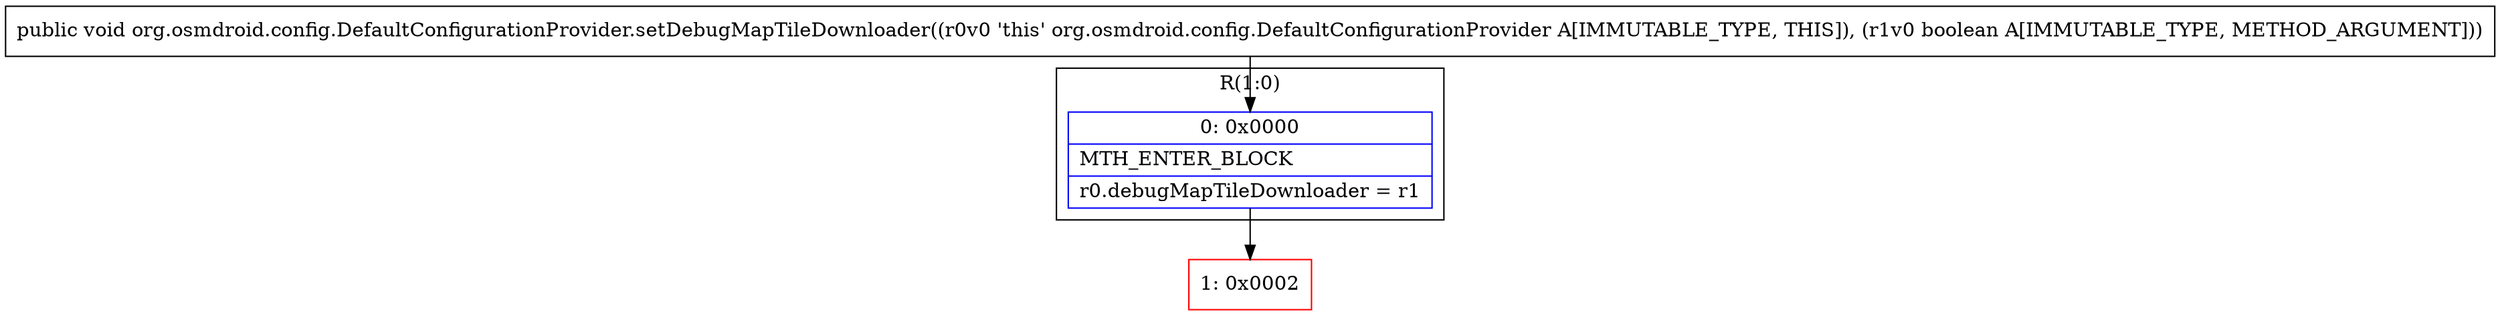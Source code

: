 digraph "CFG fororg.osmdroid.config.DefaultConfigurationProvider.setDebugMapTileDownloader(Z)V" {
subgraph cluster_Region_744935120 {
label = "R(1:0)";
node [shape=record,color=blue];
Node_0 [shape=record,label="{0\:\ 0x0000|MTH_ENTER_BLOCK\l|r0.debugMapTileDownloader = r1\l}"];
}
Node_1 [shape=record,color=red,label="{1\:\ 0x0002}"];
MethodNode[shape=record,label="{public void org.osmdroid.config.DefaultConfigurationProvider.setDebugMapTileDownloader((r0v0 'this' org.osmdroid.config.DefaultConfigurationProvider A[IMMUTABLE_TYPE, THIS]), (r1v0 boolean A[IMMUTABLE_TYPE, METHOD_ARGUMENT])) }"];
MethodNode -> Node_0;
Node_0 -> Node_1;
}

